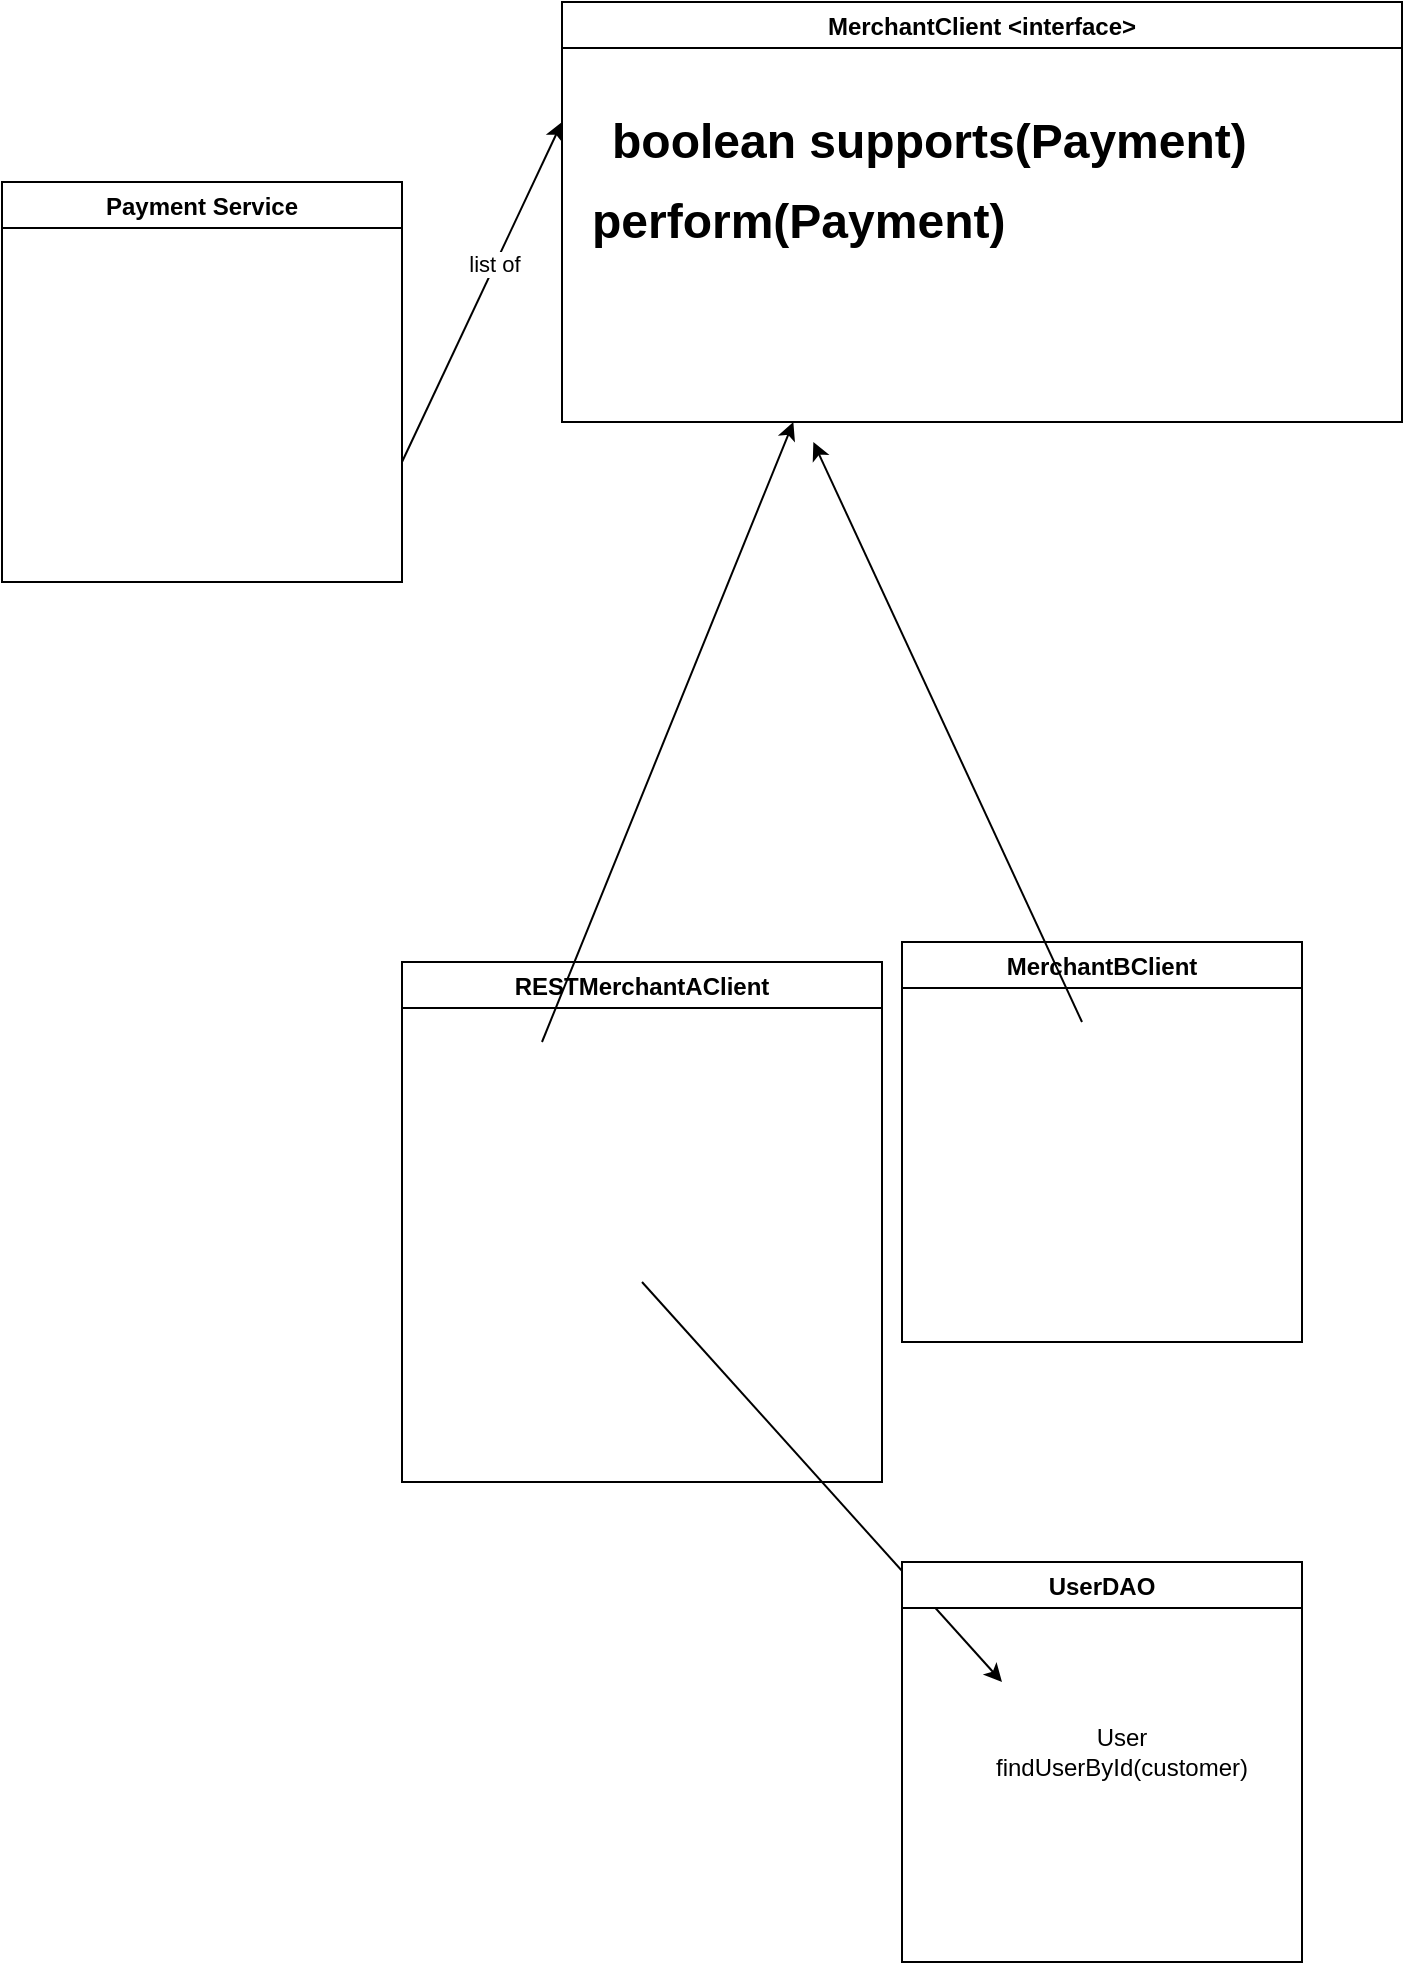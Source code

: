 <mxfile version="20.2.7" type="github">
  <diagram id="C5RBs43oDa-KdzZeNtuy" name="Page-1">
    <mxGraphModel dx="780" dy="1152" grid="1" gridSize="10" guides="1" tooltips="1" connect="1" arrows="1" fold="1" page="1" pageScale="1" pageWidth="827" pageHeight="1169" math="0" shadow="0">
      <root>
        <mxCell id="WIyWlLk6GJQsqaUBKTNV-0" />
        <mxCell id="WIyWlLk6GJQsqaUBKTNV-1" parent="WIyWlLk6GJQsqaUBKTNV-0" />
        <mxCell id="nFEZBQJkIDiMsxM2TDyD-0" value="Payment Service" style="swimlane;" vertex="1" parent="WIyWlLk6GJQsqaUBKTNV-1">
          <mxGeometry x="70" y="270" width="200" height="200" as="geometry" />
        </mxCell>
        <mxCell id="nFEZBQJkIDiMsxM2TDyD-1" value="MerchantClient &lt;interface&gt;" style="swimlane;" vertex="1" parent="WIyWlLk6GJQsqaUBKTNV-1">
          <mxGeometry x="350" y="180" width="420" height="210" as="geometry" />
        </mxCell>
        <mxCell id="nFEZBQJkIDiMsxM2TDyD-4" value="&lt;h1&gt;boolean supports(Payment)&lt;/h1&gt;" style="text;html=1;strokeColor=none;fillColor=none;spacing=5;spacingTop=-20;whiteSpace=wrap;overflow=hidden;rounded=0;" vertex="1" parent="nFEZBQJkIDiMsxM2TDyD-1">
          <mxGeometry x="20" y="50" width="400" height="120" as="geometry" />
        </mxCell>
        <mxCell id="nFEZBQJkIDiMsxM2TDyD-5" value="&lt;h1&gt;perform(Payment)&lt;/h1&gt;" style="text;html=1;strokeColor=none;fillColor=none;spacing=5;spacingTop=-20;whiteSpace=wrap;overflow=hidden;rounded=0;" vertex="1" parent="nFEZBQJkIDiMsxM2TDyD-1">
          <mxGeometry x="10" y="90" width="260" height="120" as="geometry" />
        </mxCell>
        <mxCell id="nFEZBQJkIDiMsxM2TDyD-2" value="" style="endArrow=classic;html=1;rounded=0;" edge="1" parent="WIyWlLk6GJQsqaUBKTNV-1">
          <mxGeometry width="50" height="50" relative="1" as="geometry">
            <mxPoint x="270" y="410" as="sourcePoint" />
            <mxPoint x="350" y="240" as="targetPoint" />
          </mxGeometry>
        </mxCell>
        <mxCell id="nFEZBQJkIDiMsxM2TDyD-3" value="list of" style="edgeLabel;html=1;align=center;verticalAlign=middle;resizable=0;points=[];" vertex="1" connectable="0" parent="nFEZBQJkIDiMsxM2TDyD-2">
          <mxGeometry x="0.161" y="1" relative="1" as="geometry">
            <mxPoint as="offset" />
          </mxGeometry>
        </mxCell>
        <mxCell id="nFEZBQJkIDiMsxM2TDyD-6" value="RESTMerchantAClient" style="swimlane;" vertex="1" parent="WIyWlLk6GJQsqaUBKTNV-1">
          <mxGeometry x="270" y="660" width="240" height="260" as="geometry" />
        </mxCell>
        <mxCell id="nFEZBQJkIDiMsxM2TDyD-11" value="" style="endArrow=classic;html=1;rounded=0;" edge="1" parent="nFEZBQJkIDiMsxM2TDyD-6">
          <mxGeometry width="50" height="50" relative="1" as="geometry">
            <mxPoint x="120" y="160" as="sourcePoint" />
            <mxPoint x="300" y="360" as="targetPoint" />
          </mxGeometry>
        </mxCell>
        <mxCell id="nFEZBQJkIDiMsxM2TDyD-7" value="" style="endArrow=classic;html=1;rounded=0;" edge="1" parent="WIyWlLk6GJQsqaUBKTNV-1" target="nFEZBQJkIDiMsxM2TDyD-5">
          <mxGeometry width="50" height="50" relative="1" as="geometry">
            <mxPoint x="340" y="700" as="sourcePoint" />
            <mxPoint x="390" y="650" as="targetPoint" />
          </mxGeometry>
        </mxCell>
        <mxCell id="nFEZBQJkIDiMsxM2TDyD-8" value="MerchantBClient" style="swimlane;" vertex="1" parent="WIyWlLk6GJQsqaUBKTNV-1">
          <mxGeometry x="520" y="650" width="200" height="200" as="geometry" />
        </mxCell>
        <mxCell id="nFEZBQJkIDiMsxM2TDyD-9" value="" style="endArrow=classic;html=1;rounded=0;" edge="1" parent="WIyWlLk6GJQsqaUBKTNV-1">
          <mxGeometry width="50" height="50" relative="1" as="geometry">
            <mxPoint x="610" y="690" as="sourcePoint" />
            <mxPoint x="475.676" y="400" as="targetPoint" />
          </mxGeometry>
        </mxCell>
        <mxCell id="nFEZBQJkIDiMsxM2TDyD-10" value="UserDAO" style="swimlane;" vertex="1" parent="WIyWlLk6GJQsqaUBKTNV-1">
          <mxGeometry x="520" y="960" width="200" height="200" as="geometry" />
        </mxCell>
        <mxCell id="nFEZBQJkIDiMsxM2TDyD-12" value="User findUserById(customer)" style="text;html=1;strokeColor=none;fillColor=none;align=center;verticalAlign=middle;whiteSpace=wrap;rounded=0;" vertex="1" parent="nFEZBQJkIDiMsxM2TDyD-10">
          <mxGeometry x="80" y="80" width="60" height="30" as="geometry" />
        </mxCell>
      </root>
    </mxGraphModel>
  </diagram>
</mxfile>
